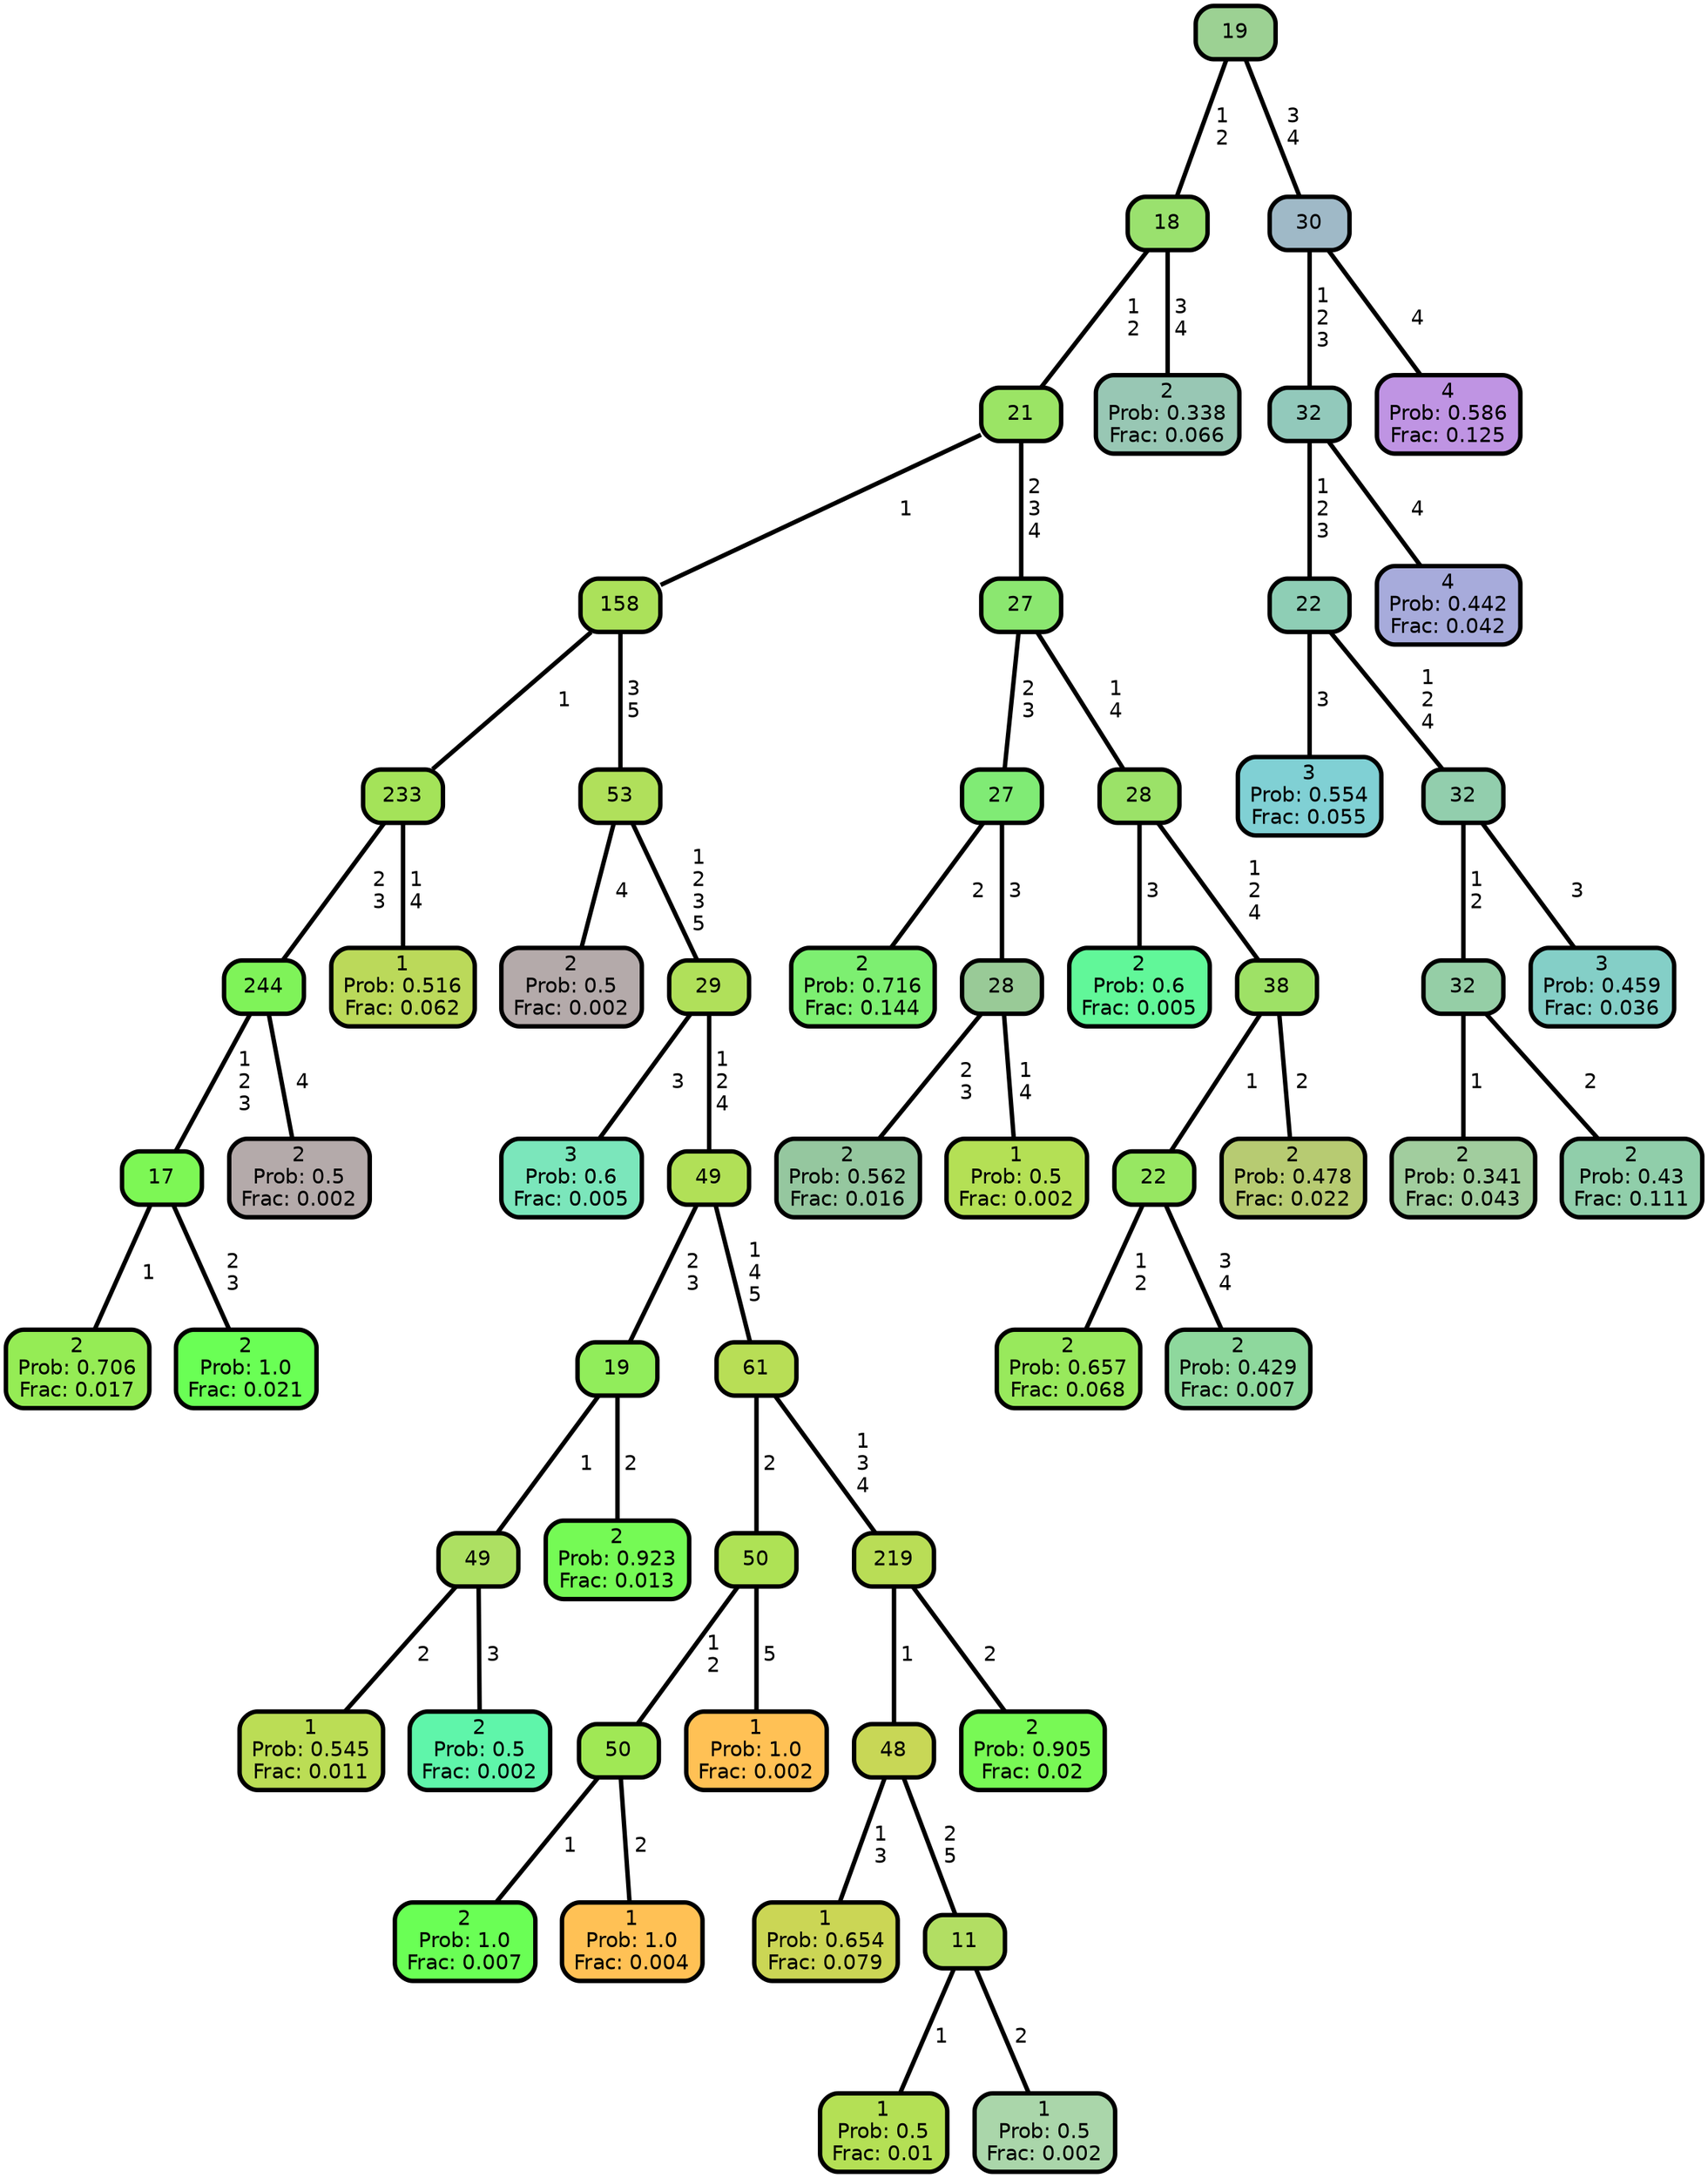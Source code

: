 graph Tree {
node [shape=box, style="filled, rounded",color="black",penwidth="3",fontcolor="black",                 fontname=helvetica] ;
graph [ranksep="0 equally", splines=straight,                 bgcolor=transparent, dpi=200] ;
edge [fontname=helvetica, color=black] ;
0 [label="2
Prob: 0.706
Frac: 0.017", fillcolor="#95ec55"] ;
1 [label="17", fillcolor="#7df755"] ;
2 [label="2
Prob: 1.0
Frac: 0.021", fillcolor="#6aff55"] ;
3 [label="244", fillcolor="#7ff359"] ;
4 [label="2
Prob: 0.5
Frac: 0.002", fillcolor="#b4aaaa"] ;
5 [label="233", fillcolor="#a4e359"] ;
6 [label="1
Prob: 0.516
Frac: 0.062", fillcolor="#bbd95a"] ;
7 [label="158", fillcolor="#abe15a"] ;
8 [label="2
Prob: 0.5
Frac: 0.002", fillcolor="#b4aaaa"] ;
9 [label="53", fillcolor="#b0e05b"] ;
10 [label="3
Prob: 0.6
Frac: 0.005", fillcolor="#7be6bb"] ;
11 [label="29", fillcolor="#b0e05a"] ;
12 [label="1
Prob: 0.545
Frac: 0.011", fillcolor="#bbdd55"] ;
13 [label="49", fillcolor="#ade062"] ;
14 [label="2
Prob: 0.5
Frac: 0.002", fillcolor="#5ff5aa"] ;
15 [label="19", fillcolor="#91ed5b"] ;
16 [label="2
Prob: 0.923
Frac: 0.013", fillcolor="#75fa55"] ;
17 [label="49", fillcolor="#b1e057"] ;
18 [label="2
Prob: 1.0
Frac: 0.007", fillcolor="#6aff55"] ;
19 [label="50", fillcolor="#a0e855"] ;
20 [label="1
Prob: 1.0
Frac: 0.004", fillcolor="#ffc155"] ;
21 [label="50", fillcolor="#aee255"] ;
22 [label="1
Prob: 1.0
Frac: 0.002", fillcolor="#ffc155"] ;
23 [label="61", fillcolor="#b8de56"] ;
24 [label="1
Prob: 0.654
Frac: 0.079", fillcolor="#cbd655"] ;
25 [label="48", fillcolor="#c8d756"] ;
26 [label="1
Prob: 0.5
Frac: 0.01", fillcolor="#b4e055"] ;
27 [label="11", fillcolor="#b2de63"] ;
28 [label="1
Prob: 0.5
Frac: 0.002", fillcolor="#aad6aa"] ;
29 [label="219", fillcolor="#b9dd56"] ;
30 [label="2
Prob: 0.905
Frac: 0.02", fillcolor="#78f955"] ;
31 [label="21", fillcolor="#9be465"] ;
32 [label="2
Prob: 0.716
Frac: 0.144", fillcolor="#7def71"] ;
33 [label="27", fillcolor="#80eb75"] ;
34 [label="2
Prob: 0.562
Frac: 0.016", fillcolor="#95c79f"] ;
35 [label="28", fillcolor="#99ca97"] ;
36 [label="1
Prob: 0.5
Frac: 0.002", fillcolor="#b4e055"] ;
37 [label="27", fillcolor="#8be770"] ;
38 [label="2
Prob: 0.6
Frac: 0.005", fillcolor="#61f799"] ;
39 [label="28", fillcolor="#9be268"] ;
40 [label="2
Prob: 0.657
Frac: 0.068", fillcolor="#98e95c"] ;
41 [label="22", fillcolor="#97e762"] ;
42 [label="2
Prob: 0.429
Frac: 0.007", fillcolor="#8ed89d"] ;
43 [label="38", fillcolor="#9ee166"] ;
44 [label="2
Prob: 0.478
Frac: 0.022", fillcolor="#b7cb72"] ;
45 [label="18", fillcolor="#9ae16e"] ;
46 [label="2
Prob: 0.338
Frac: 0.066", fillcolor="#98c7b4"] ;
47 [label="19", fillcolor="#9cd193"] ;
48 [label="3
Prob: 0.554
Frac: 0.055", fillcolor="#80d0d4"] ;
49 [label="22", fillcolor="#8eceb5"] ;
50 [label="2
Prob: 0.341
Frac: 0.043", fillcolor="#a1cd9e"] ;
51 [label="32", fillcolor="#95cea6"] ;
52 [label="2
Prob: 0.43
Frac: 0.111", fillcolor="#90ceaa"] ;
53 [label="32", fillcolor="#92cead"] ;
54 [label="3
Prob: 0.459
Frac: 0.036", fillcolor="#84cfc7"] ;
55 [label="32", fillcolor="#92c9bb"] ;
56 [label="4
Prob: 0.442
Frac: 0.042", fillcolor="#a7abdb"] ;
57 [label="30", fillcolor="#9fb9c7"] ;
58 [label="4
Prob: 0.586
Frac: 0.125", fillcolor="#bf94e3"] ;
1 -- 0 [label=" 1",penwidth=3] ;
1 -- 2 [label=" 2\n 3",penwidth=3] ;
3 -- 1 [label=" 1\n 2\n 3",penwidth=3] ;
3 -- 4 [label=" 4",penwidth=3] ;
5 -- 3 [label=" 2\n 3",penwidth=3] ;
5 -- 6 [label=" 1\n 4",penwidth=3] ;
7 -- 5 [label=" 1",penwidth=3] ;
7 -- 9 [label=" 3\n 5",penwidth=3] ;
9 -- 8 [label=" 4",penwidth=3] ;
9 -- 11 [label=" 1\n 2\n 3\n 5",penwidth=3] ;
11 -- 10 [label=" 3",penwidth=3] ;
11 -- 17 [label=" 1\n 2\n 4",penwidth=3] ;
13 -- 12 [label=" 2",penwidth=3] ;
13 -- 14 [label=" 3",penwidth=3] ;
15 -- 13 [label=" 1",penwidth=3] ;
15 -- 16 [label=" 2",penwidth=3] ;
17 -- 15 [label=" 2\n 3",penwidth=3] ;
17 -- 23 [label=" 1\n 4\n 5",penwidth=3] ;
19 -- 18 [label=" 1",penwidth=3] ;
19 -- 20 [label=" 2",penwidth=3] ;
21 -- 19 [label=" 1\n 2",penwidth=3] ;
21 -- 22 [label=" 5",penwidth=3] ;
23 -- 21 [label=" 2",penwidth=3] ;
23 -- 29 [label=" 1\n 3\n 4",penwidth=3] ;
25 -- 24 [label=" 1\n 3",penwidth=3] ;
25 -- 27 [label=" 2\n 5",penwidth=3] ;
27 -- 26 [label=" 1",penwidth=3] ;
27 -- 28 [label=" 2",penwidth=3] ;
29 -- 25 [label=" 1",penwidth=3] ;
29 -- 30 [label=" 2",penwidth=3] ;
31 -- 7 [label=" 1",penwidth=3] ;
31 -- 37 [label=" 2\n 3\n 4",penwidth=3] ;
33 -- 32 [label=" 2",penwidth=3] ;
33 -- 35 [label=" 3",penwidth=3] ;
35 -- 34 [label=" 2\n 3",penwidth=3] ;
35 -- 36 [label=" 1\n 4",penwidth=3] ;
37 -- 33 [label=" 2\n 3",penwidth=3] ;
37 -- 39 [label=" 1\n 4",penwidth=3] ;
39 -- 38 [label=" 3",penwidth=3] ;
39 -- 43 [label=" 1\n 2\n 4",penwidth=3] ;
41 -- 40 [label=" 1\n 2",penwidth=3] ;
41 -- 42 [label=" 3\n 4",penwidth=3] ;
43 -- 41 [label=" 1",penwidth=3] ;
43 -- 44 [label=" 2",penwidth=3] ;
45 -- 31 [label=" 1\n 2",penwidth=3] ;
45 -- 46 [label=" 3\n 4",penwidth=3] ;
47 -- 45 [label=" 1\n 2",penwidth=3] ;
47 -- 57 [label=" 3\n 4",penwidth=3] ;
49 -- 48 [label=" 3",penwidth=3] ;
49 -- 53 [label=" 1\n 2\n 4",penwidth=3] ;
51 -- 50 [label=" 1",penwidth=3] ;
51 -- 52 [label=" 2",penwidth=3] ;
53 -- 51 [label=" 1\n 2",penwidth=3] ;
53 -- 54 [label=" 3",penwidth=3] ;
55 -- 49 [label=" 1\n 2\n 3",penwidth=3] ;
55 -- 56 [label=" 4",penwidth=3] ;
57 -- 55 [label=" 1\n 2\n 3",penwidth=3] ;
57 -- 58 [label=" 4",penwidth=3] ;
{rank = same;}}